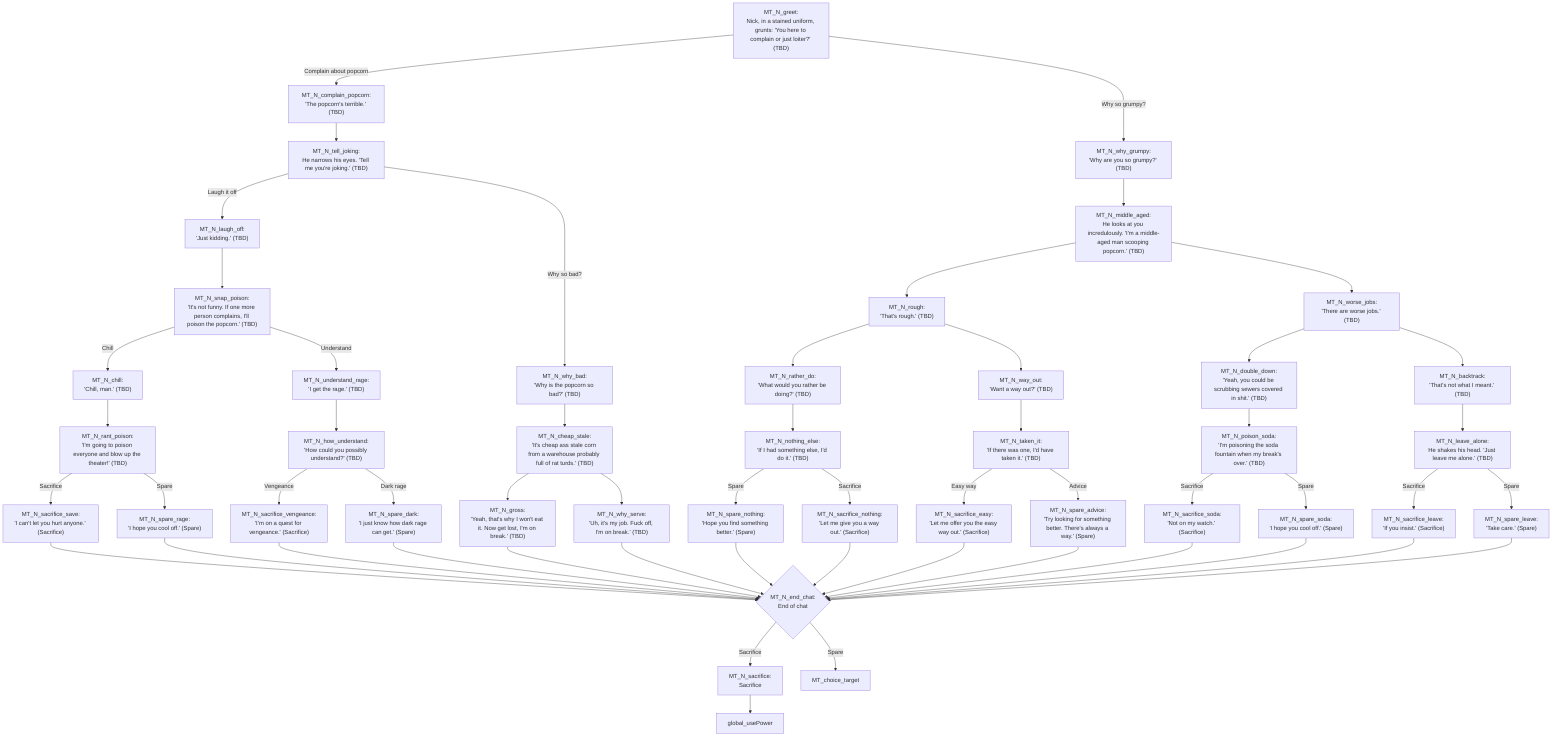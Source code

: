 flowchart TD
direction LR
MT_N_greet["MT_N_greet:<br/>Nick, in a stained uniform, grunts: 'You here to complain or just loiter?' (TBD)"] -->|Complain about popcorn| MT_N_complain_popcorn
MT_N_greet -->|Why so grumpy?| MT_N_why_grumpy
MT_N_complain_popcorn["MT_N_complain_popcorn:<br/>'The popcorn's terrible.' (TBD)"] --> MT_N_tell_joking
MT_N_tell_joking["MT_N_tell_joking:<br/>He narrows his eyes. 'Tell me you're joking.' (TBD)"] -->|Laugh it off| MT_N_laugh_off
MT_N_tell_joking -->|Why so bad?| MT_N_why_bad
MT_N_laugh_off["MT_N_laugh_off:<br/>'Just kidding.' (TBD)"] --> MT_N_snap_poison
MT_N_snap_poison["MT_N_snap_poison:<br/>'It's not funny. If one more person complains, I'll poison the popcorn.' (TBD)"] -->|Chill| MT_N_chill
MT_N_snap_poison -->|Understand| MT_N_understand_rage
MT_N_chill["MT_N_chill:<br/>'Chill, man.' (TBD)"] --> MT_N_rant_poison
MT_N_rant_poison["MT_N_rant_poison:<br/>'I'm going to poison everyone and blow up the theater!' (TBD)"] -->|Sacrifice| MT_N_sacrifice_save
MT_N_rant_poison -->|Spare| MT_N_spare_rage
MT_N_sacrifice_save["MT_N_sacrifice_save:<br/>'I can't let you hurt anyone.' (Sacrifice)"] --> MT_N_end_chat
MT_N_spare_rage["MT_N_spare_rage:<br/>'I hope you cool off.' (Spare)"] --> MT_N_end_chat
MT_N_understand_rage["MT_N_understand_rage:<br/>'I get the rage.' (TBD)"] --> MT_N_how_understand
MT_N_how_understand["MT_N_how_understand:<br/>'How could you possibly understand?' (TBD)"] -->|Vengeance| MT_N_sacrifice_vengeance
MT_N_how_understand -->|Dark rage| MT_N_spare_dark
MT_N_sacrifice_vengeance["MT_N_sacrifice_vengeance:<br/>'I'm on a quest for vengeance.' (Sacrifice)"] --> MT_N_end_chat
MT_N_spare_dark["MT_N_spare_dark:<br/>'I just know how dark rage can get.' (Spare)"] --> MT_N_end_chat
MT_N_rather_do["MT_N_rather_do:<br/>'What would you rather be doing?' (TBD)"] --> MT_N_nothing_else
MT_N_nothing_else["MT_N_nothing_else:<br/>'If I had something else, I'd do it.' (TBD)"] -->|Spare| MT_N_spare_nothing
MT_N_nothing_else -->|Sacrifice| MT_N_sacrifice_nothing
MT_N_spare_nothing["MT_N_spare_nothing:<br/>'Hope you find something better.' (Spare)"] --> MT_N_end_chat
MT_N_sacrifice_nothing["MT_N_sacrifice_nothing:<br/>'Let me give you a way out.' (Sacrifice)"] --> MT_N_end_chat
MT_N_way_out["MT_N_way_out:<br/>'Want a way out?' (TBD)"] --> MT_N_taken_it
MT_N_taken_it["MT_N_taken_it:<br/>'If there was one, I'd have taken it.' (TBD)"] -->|Easy way| MT_N_sacrifice_easy
MT_N_taken_it -->|Advice| MT_N_spare_advice
MT_N_sacrifice_easy["MT_N_sacrifice_easy:<br/>'Let me offer you the easy way out.' (Sacrifice)"] --> MT_N_end_chat
MT_N_spare_advice["MT_N_spare_advice:<br/>'Try looking for something better. There's always a way.' (Spare)"] --> MT_N_end_chat
MT_N_double_down["MT_N_double_down:<br/>'Yeah, you could be scrubbing sewers covered in shit.' (TBD)"] --> MT_N_poison_soda
MT_N_poison_soda["MT_N_poison_soda:<br/>'I'm poisoning the soda fountain when my break's over.' (TBD)"] -->|Sacrifice| MT_N_sacrifice_soda
MT_N_poison_soda -->|Spare| MT_N_spare_soda
MT_N_sacrifice_soda["MT_N_sacrifice_soda:<br/>'Not on my watch.' (Sacrifice)"] --> MT_N_end_chat
MT_N_spare_soda["MT_N_spare_soda:<br/>'I hope you cool off.' (Spare)"] --> MT_N_end_chat
MT_N_backtrack["MT_N_backtrack:<br/>'That's not what I meant.' (TBD)"] --> MT_N_leave_alone
MT_N_leave_alone["MT_N_leave_alone:<br/>He shakes his head. 'Just leave me alone.' (TBD)"] -->|Sacrifice| MT_N_sacrifice_leave
MT_N_leave_alone -->|Spare| MT_N_spare_leave
MT_N_sacrifice_leave["MT_N_sacrifice_leave:<br/>'If you insist.' (Sacrifice)"] --> MT_N_end_chat
MT_N_spare_leave["MT_N_spare_leave:<br/>'Take care.' (Spare)"] --> MT_N_end_chat

MT_N_end_chat{"MT_N_end_chat:<br/>End of chat"} -->|Sacrifice| MT_N_sacrifice
MT_N_end_chat -->|Spare| MT_choice_target

MT_N_sacrifice["MT_N_sacrifice:<br/>Sacrifice"] --> global_usePower

MT_N_why_grumpy["MT_N_why_grumpy:<br/>'Why are you so grumpy?' (TBD)"] --> MT_N_middle_aged
MT_N_middle_aged["MT_N_middle_aged:<br/>He looks at you incredulously. 'I'm a middle-aged man scooping popcorn.' (TBD)"] --> MT_N_rough
MT_N_middle_aged --> MT_N_worse_jobs
MT_N_why_bad["MT_N_why_bad:<br/>'Why is the popcorn so bad?' (TBD)"] --> MT_N_cheap_stale
MT_N_cheap_stale["MT_N_cheap_stale:<br/>'It's cheap ass stale corn from a warehouse probably full of rat turds.' (TBD)"] --> MT_N_gross
MT_N_cheap_stale --> MT_N_why_serve
MT_N_worse_jobs["MT_N_worse_jobs:<br/>'There are worse jobs.' (TBD)"] --> MT_N_double_down
MT_N_worse_jobs --> MT_N_backtrack
MT_N_rough["MT_N_rough:<br/>'That's rough.' (TBD)"] --> MT_N_rather_do
MT_N_rough --> MT_N_way_out
MT_N_gross["MT_N_gross:<br/>'Yeah, that's why I won't eat it. Now get lost, I'm on break.' (TBD)"] --> MT_N_end_chat
MT_N_why_serve["MT_N_why_serve:<br/>'Uh, it's my job. Fuck off, I'm on break.' (TBD)"] --> MT_N_end_chat